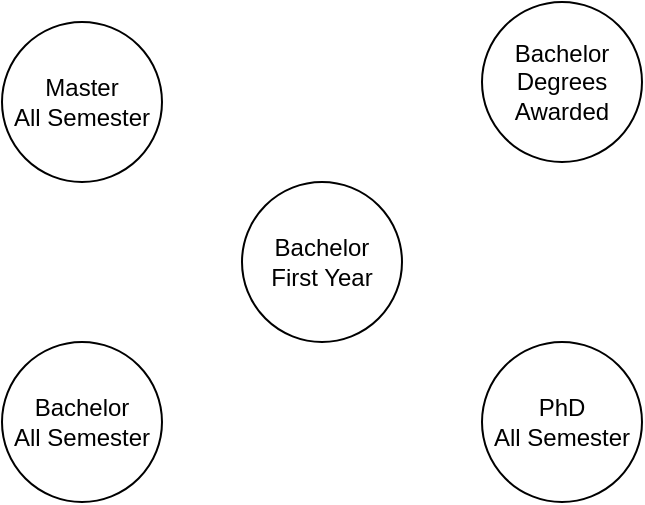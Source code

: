 <mxfile version="10.7.5" type="github"><diagram id="ZDlOwDYcZx6PDofhD2rP" name="Page-1"><mxGraphModel dx="625" dy="1257" grid="1" gridSize="10" guides="1" tooltips="1" connect="1" arrows="1" fold="1" page="1" pageScale="1" pageWidth="827" pageHeight="1169" math="0" shadow="0"><root><mxCell id="0"/><mxCell id="1" parent="0"/><mxCell id="sYq6A_cyUKvgdPvxzoct-1" value="&lt;div&gt;Bachelor&lt;/div&gt;&lt;div&gt;First Year&lt;br&gt;&lt;/div&gt;" style="ellipse;whiteSpace=wrap;html=1;aspect=fixed;" vertex="1" parent="1"><mxGeometry x="200" y="360" width="80" height="80" as="geometry"/></mxCell><mxCell id="sYq6A_cyUKvgdPvxzoct-2" value="&lt;div&gt;Master&lt;/div&gt;&lt;div&gt;All Semester&lt;br&gt;&lt;/div&gt;" style="ellipse;whiteSpace=wrap;html=1;aspect=fixed;" vertex="1" parent="1"><mxGeometry x="80" y="280" width="80" height="80" as="geometry"/></mxCell><mxCell id="sYq6A_cyUKvgdPvxzoct-3" value="&lt;div&gt;PhD&lt;/div&gt;&lt;div&gt;All Semester&lt;br&gt;&lt;/div&gt;" style="ellipse;whiteSpace=wrap;html=1;aspect=fixed;" vertex="1" parent="1"><mxGeometry x="320" y="440" width="80" height="80" as="geometry"/></mxCell><mxCell id="sYq6A_cyUKvgdPvxzoct-4" value="&lt;div&gt;Bachelor&lt;/div&gt;&lt;div&gt;All Semester&lt;br&gt;&lt;/div&gt;" style="ellipse;whiteSpace=wrap;html=1;aspect=fixed;" vertex="1" parent="1"><mxGeometry x="80" y="440" width="80" height="80" as="geometry"/></mxCell><mxCell id="sYq6A_cyUKvgdPvxzoct-5" value="&lt;div&gt;Bachelor&lt;/div&gt;&lt;div&gt;Degrees Awarded&lt;/div&gt;" style="ellipse;whiteSpace=wrap;html=1;aspect=fixed;" vertex="1" parent="1"><mxGeometry x="320" y="270" width="80" height="80" as="geometry"/></mxCell></root></mxGraphModel></diagram></mxfile>